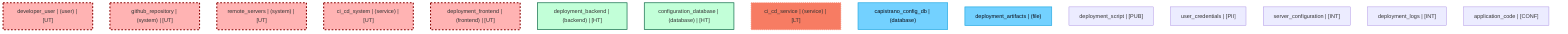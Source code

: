 graph TB
  node_000000000000000000000012["developer_user | (user) | [UT]"]:::untrusted
  node_000000000000000000000013["github_repository | (system) | [UT]"]:::untrusted
  node_000000000000000000000014["remote_servers | (system) | [UT]"]:::untrusted
  node_000000000000000000000015["ci_cd_system | (service) | [UT]"]:::untrusted
  node_000000000000000000000006["deployment_frontend | (frontend) | [UT]"]:::untrusted
  node_000000000000000000000007["deployment_backend | (backend) | [HT]"]:::highTrust
  node_000000000000000000000008["configuration_database | (database) | [HT]"]:::highTrust
  node_000000000000000000000009["ci_cd_service | (service) | [LT]"]:::lowTrust
  node_000000000000000000000010["capistrano_config_db | (database)"]:::dataStore
  node_000000000000000000000011["deployment_artifacts | (file)"]:::dataStore
  node_000000000000000000000001["deployment_script | [PUB]"]:::dataAsset,public
  node_000000000000000000000002["user_credentials | [PII]"]:::dataAsset,pii
  node_000000000000000000000003["server_configuration | [INT]"]:::dataAsset,internal
  node_000000000000000000000004["deployment_logs | [INT]"]:::dataAsset,internal
  node_000000000000000000000005["application_code | [CONF]"]:::dataAsset,confidential


  classDef externalEntity fill:#FFB3B3,stroke:#8B0000,stroke-width:2px,color:#0B0D17
  classDef process fill:#C2FFD8,stroke:#106B49,stroke-width:2px,color:#0B0D17
  classDef dataStore fill:#73d1ff,stroke:#29ABE2,stroke-width:2px,color:#0B0D17
  classDef dataAsset fill:#ffa1ad,stroke:#A259FF,stroke-width:2px,color:#0B0D17
  classDef untrusted fill:#FFB3B3,stroke:#8B0000,stroke-width:3px,stroke-dasharray:5 5
  classDef lowTrust fill:#f77c63,stroke:#f77c63,stroke-width:2px,stroke-dasharray:3 3
  classDef mediumTrust fill:#FFF2B3,stroke:#7A6300,stroke-width:2px
  classDef highTrust fill:#C2FFD8,stroke:#106B49,stroke-width:2px
  classDef veryHighTrust fill:#36FF8F,stroke:#36FF8F,stroke-width:3px
  classDef public fill:#C2FFD8,stroke:#106B49,stroke-width:1px
  classDef internal fill:#FFF2B3,stroke:#7A6300,stroke-width:1px
  classDef confidential fill:#FFB3B3,stroke:#8B0000,stroke-width:2px
  classDef restricted fill:#8B0000,stroke:#8B0000,stroke-width:3px
  classDef pii fill:#ffa1ad,stroke:#A259FF,stroke-width:2px
  classDef pci fill:#8B0000,stroke:#8B0000,stroke-width:3px
  classDef phi fill:#ffa1ad,stroke:#A259FF,stroke-width:3px
  classDef encryptedFlow stroke:#106B49,stroke-width:2px
  classDef unencryptedFlow stroke:#8B0000,stroke-width:2px,stroke-dasharray:5 5
  classDef authenticatedFlow stroke:#29ABE2,stroke-width:2px
  classDef trustBoundary fill:transparent,stroke:#2E3440,stroke-width:3px,stroke-dasharray:10 5